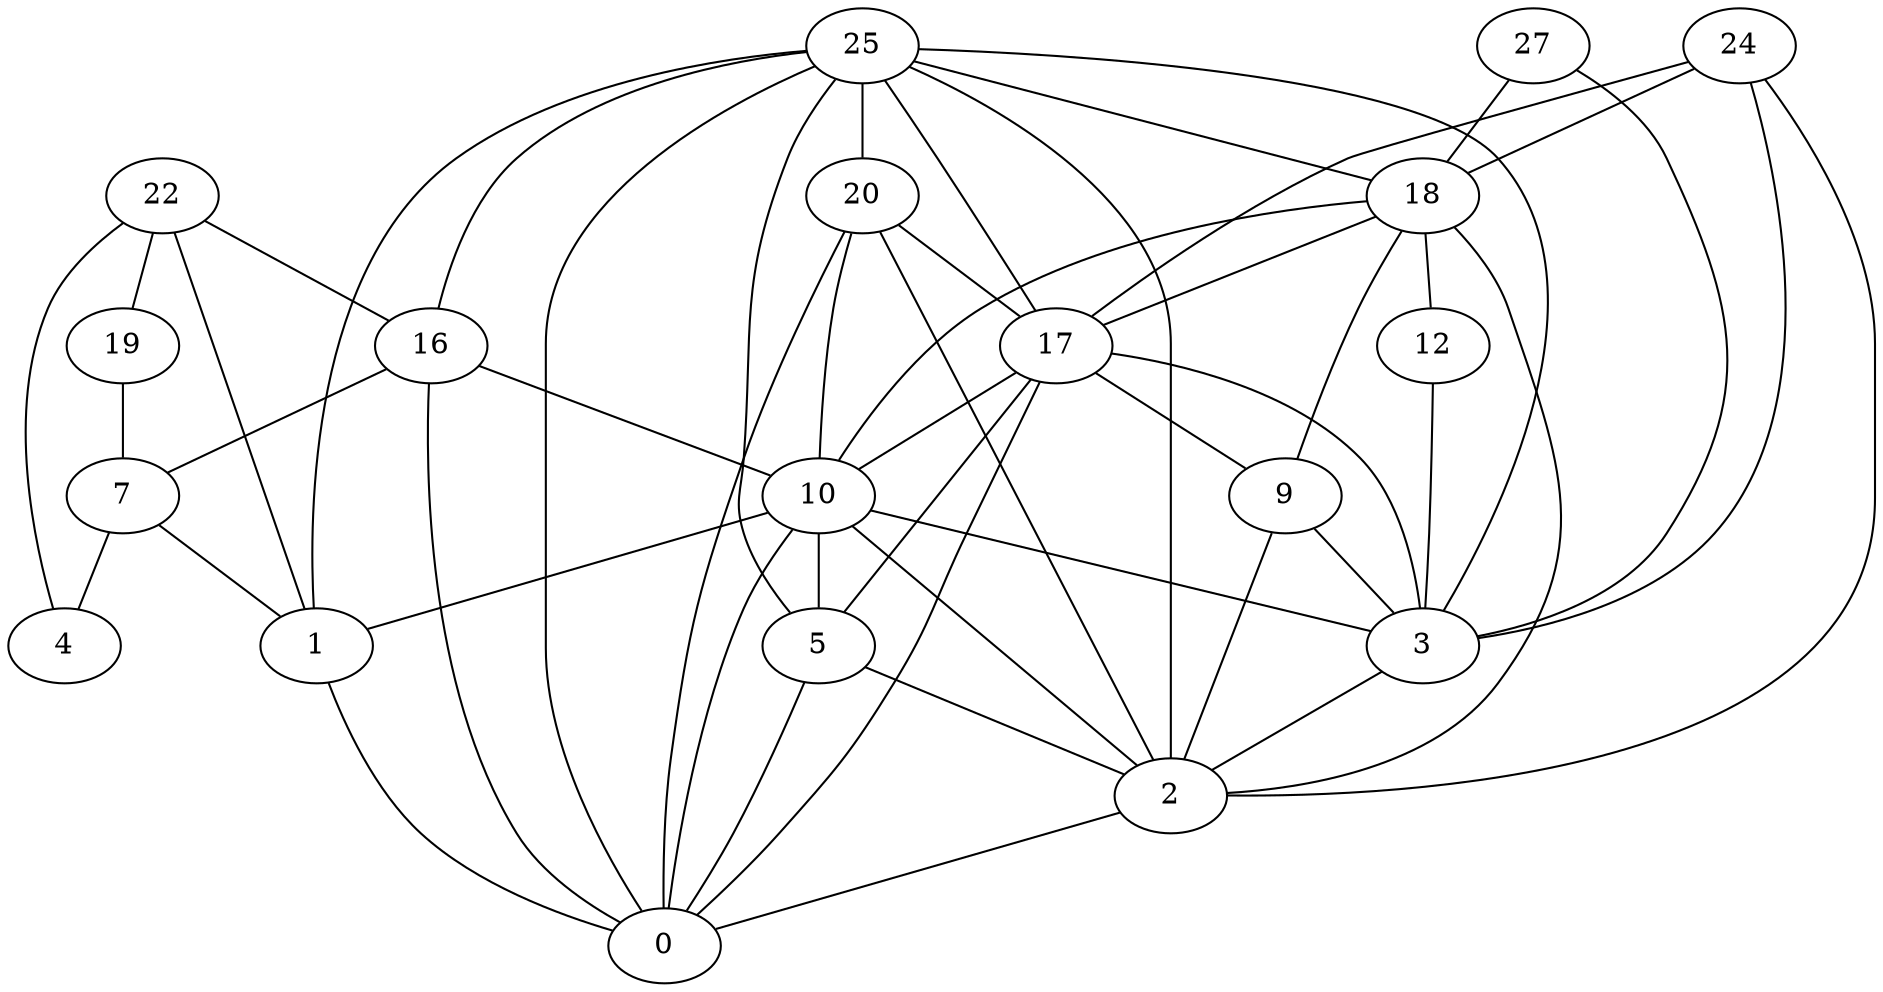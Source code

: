 digraph "sensornet-topology" {
label = "";
rankdir="BT";"0"->"1" [arrowhead = "both"] 
"0"->"2" [arrowhead = "both"] 
"0"->"5" [arrowhead = "both"] 
"0"->"10" [arrowhead = "both"] 
"0"->"16" [arrowhead = "both"] 
"0"->"17" [arrowhead = "both"] 
"0"->"20" [arrowhead = "both"] 
"0"->"25" [arrowhead = "both"] 
"1"->"7" [arrowhead = "both"] 
"1"->"10" [arrowhead = "both"] 
"1"->"22" [arrowhead = "both"] 
"1"->"25" [arrowhead = "both"] 
"2"->"3" [arrowhead = "both"] 
"2"->"5" [arrowhead = "both"] 
"2"->"9" [arrowhead = "both"] 
"2"->"10" [arrowhead = "both"] 
"2"->"18" [arrowhead = "both"] 
"2"->"20" [arrowhead = "both"] 
"2"->"24" [arrowhead = "both"] 
"2"->"25" [arrowhead = "both"] 
"3"->"9" [arrowhead = "both"] 
"3"->"10" [arrowhead = "both"] 
"3"->"12" [arrowhead = "both"] 
"3"->"17" [arrowhead = "both"] 
"3"->"24" [arrowhead = "both"] 
"3"->"25" [arrowhead = "both"] 
"3"->"27" [arrowhead = "both"] 
"4"->"7" [arrowhead = "both"] 
"4"->"22" [arrowhead = "both"] 
"5"->"10" [arrowhead = "both"] 
"5"->"17" [arrowhead = "both"] 
"5"->"25" [arrowhead = "both"] 
"7"->"16" [arrowhead = "both"] 
"7"->"19" [arrowhead = "both"] 
"9"->"17" [arrowhead = "both"] 
"9"->"18" [arrowhead = "both"] 
"10"->"16" [arrowhead = "both"] 
"10"->"17" [arrowhead = "both"] 
"10"->"18" [arrowhead = "both"] 
"10"->"20" [arrowhead = "both"] 
"12"->"18" [arrowhead = "both"] 
"16"->"22" [arrowhead = "both"] 
"16"->"25" [arrowhead = "both"] 
"17"->"18" [arrowhead = "both"] 
"17"->"20" [arrowhead = "both"] 
"17"->"24" [arrowhead = "both"] 
"17"->"25" [arrowhead = "both"] 
"18"->"24" [arrowhead = "both"] 
"18"->"25" [arrowhead = "both"] 
"18"->"27" [arrowhead = "both"] 
"19"->"22" [arrowhead = "both"] 
"20"->"25" [arrowhead = "both"] 
}